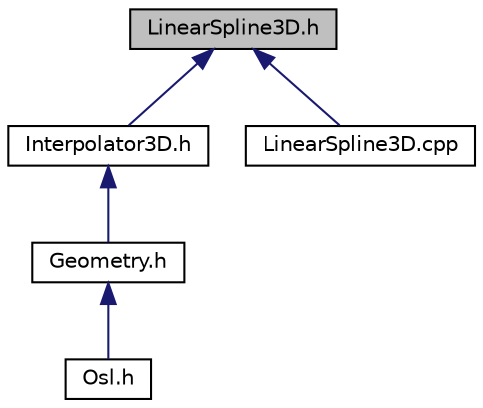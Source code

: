 digraph "LinearSpline3D.h"
{
 // LATEX_PDF_SIZE
  edge [fontname="Helvetica",fontsize="10",labelfontname="Helvetica",labelfontsize="10"];
  node [fontname="Helvetica",fontsize="10",shape=record];
  Node1 [label="LinearSpline3D.h",height=0.2,width=0.4,color="black", fillcolor="grey75", style="filled", fontcolor="black",tooltip="Header file of Osl::Geometry::Interpolator3D::LinearSpline3D class."];
  Node1 -> Node2 [dir="back",color="midnightblue",fontsize="10",style="solid"];
  Node2 [label="Interpolator3D.h",height=0.2,width=0.4,color="black", fillcolor="white", style="filled",URL="$Interpolator3D_8h.html",tooltip="Header file of Osl::Geometry::Interpolator3D namespace."];
  Node2 -> Node3 [dir="back",color="midnightblue",fontsize="10",style="solid"];
  Node3 [label="Geometry.h",height=0.2,width=0.4,color="black", fillcolor="white", style="filled",URL="$Geometry_8h.html",tooltip="Header file for Osl::Geometry namespace."];
  Node3 -> Node4 [dir="back",color="midnightblue",fontsize="10",style="solid"];
  Node4 [label="Osl.h",height=0.2,width=0.4,color="black", fillcolor="white", style="filled",URL="$Osl_8h.html",tooltip="Header file for the Osl library."];
  Node1 -> Node5 [dir="back",color="midnightblue",fontsize="10",style="solid"];
  Node5 [label="LinearSpline3D.cpp",height=0.2,width=0.4,color="black", fillcolor="white", style="filled",URL="$LinearSpline3D_8cpp.html",tooltip="Source file of Osl::Geometry::Interpolator3D::LinearSpline3D class."];
}
